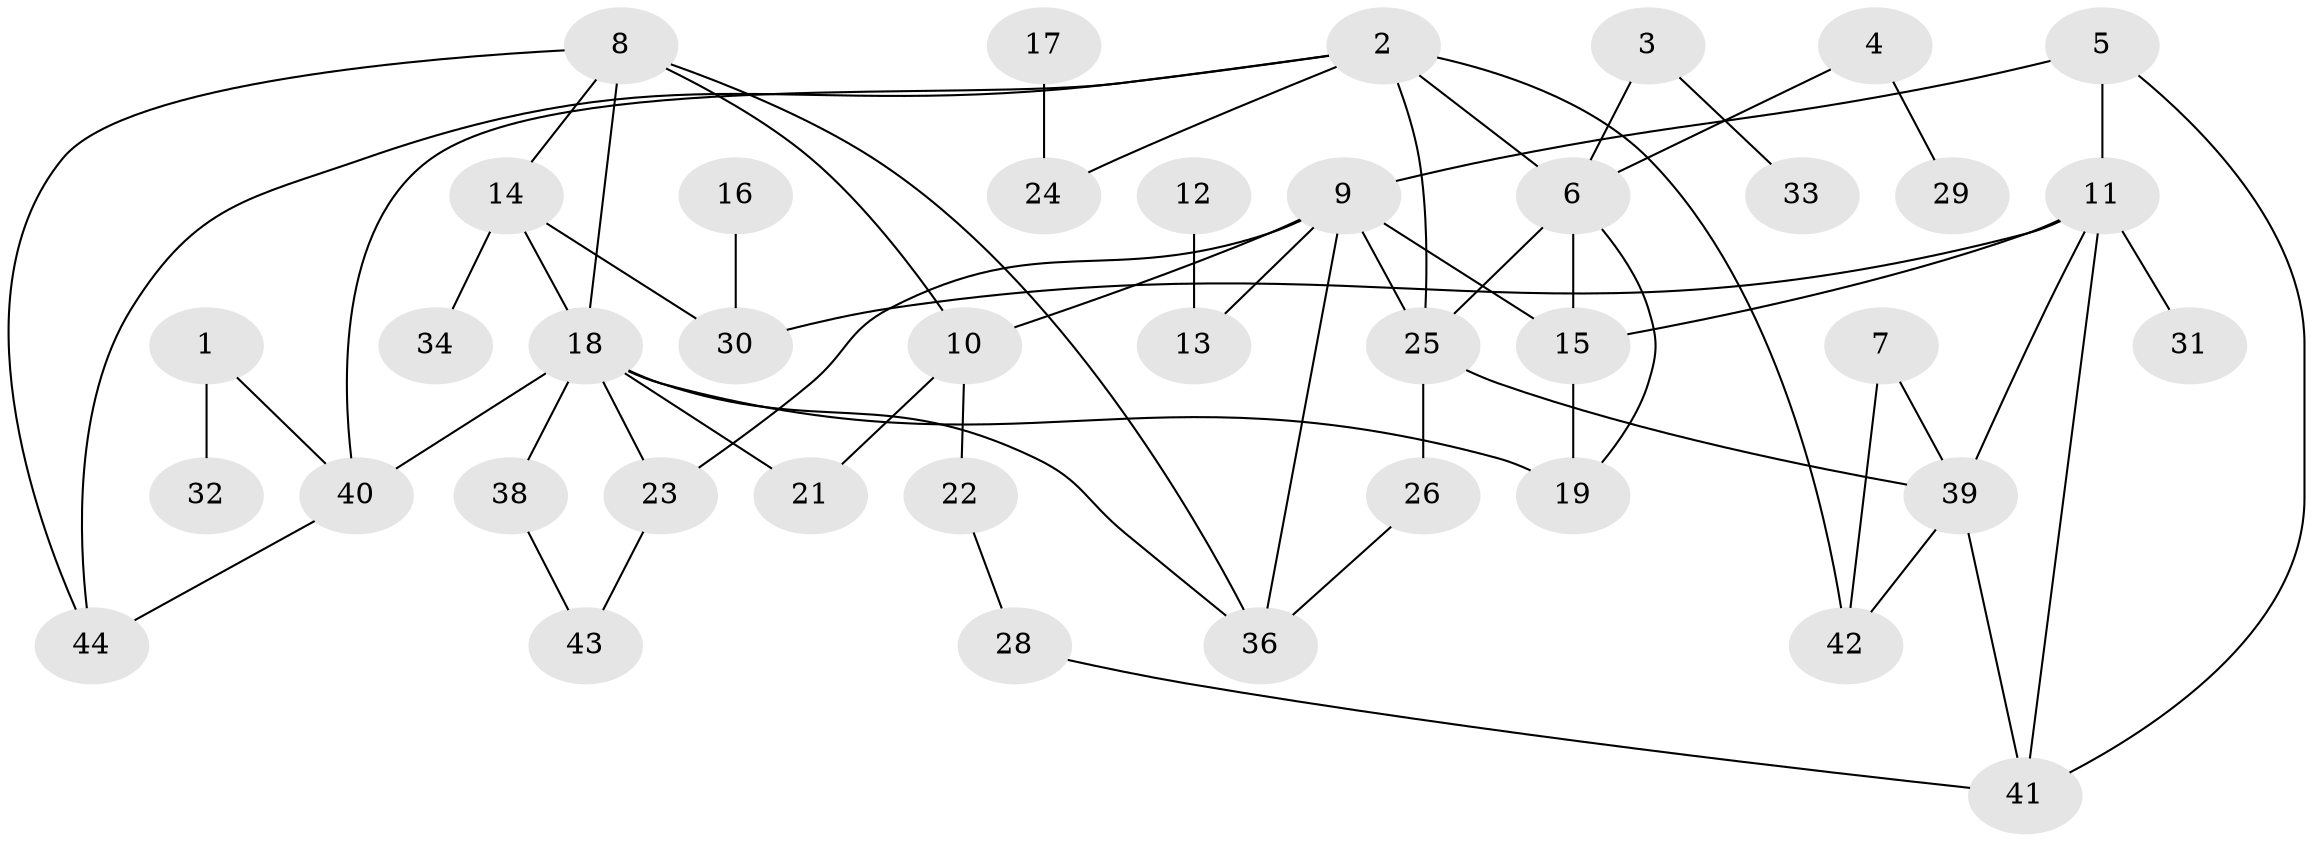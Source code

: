 // original degree distribution, {2: 0.3146067415730337, 1: 0.2247191011235955, 3: 0.16853932584269662, 4: 0.15730337078651685, 7: 0.011235955056179775, 0: 0.056179775280898875, 5: 0.06741573033707865}
// Generated by graph-tools (version 1.1) at 2025/33/03/09/25 02:33:43]
// undirected, 40 vertices, 61 edges
graph export_dot {
graph [start="1"]
  node [color=gray90,style=filled];
  1;
  2;
  3;
  4;
  5;
  6;
  7;
  8;
  9;
  10;
  11;
  12;
  13;
  14;
  15;
  16;
  17;
  18;
  19;
  21;
  22;
  23;
  24;
  25;
  26;
  28;
  29;
  30;
  31;
  32;
  33;
  34;
  36;
  38;
  39;
  40;
  41;
  42;
  43;
  44;
  1 -- 32 [weight=1.0];
  1 -- 40 [weight=1.0];
  2 -- 6 [weight=1.0];
  2 -- 24 [weight=1.0];
  2 -- 25 [weight=1.0];
  2 -- 40 [weight=1.0];
  2 -- 42 [weight=1.0];
  2 -- 44 [weight=1.0];
  3 -- 6 [weight=1.0];
  3 -- 33 [weight=1.0];
  4 -- 6 [weight=1.0];
  4 -- 29 [weight=1.0];
  5 -- 9 [weight=1.0];
  5 -- 11 [weight=1.0];
  5 -- 41 [weight=1.0];
  6 -- 15 [weight=1.0];
  6 -- 19 [weight=1.0];
  6 -- 25 [weight=1.0];
  7 -- 39 [weight=1.0];
  7 -- 42 [weight=1.0];
  8 -- 10 [weight=1.0];
  8 -- 14 [weight=1.0];
  8 -- 18 [weight=1.0];
  8 -- 36 [weight=1.0];
  8 -- 44 [weight=1.0];
  9 -- 10 [weight=1.0];
  9 -- 13 [weight=1.0];
  9 -- 15 [weight=1.0];
  9 -- 23 [weight=1.0];
  9 -- 25 [weight=1.0];
  9 -- 36 [weight=1.0];
  10 -- 21 [weight=1.0];
  10 -- 22 [weight=1.0];
  11 -- 15 [weight=1.0];
  11 -- 30 [weight=2.0];
  11 -- 31 [weight=1.0];
  11 -- 39 [weight=1.0];
  11 -- 41 [weight=1.0];
  12 -- 13 [weight=1.0];
  14 -- 18 [weight=1.0];
  14 -- 30 [weight=1.0];
  14 -- 34 [weight=1.0];
  15 -- 19 [weight=1.0];
  16 -- 30 [weight=1.0];
  17 -- 24 [weight=1.0];
  18 -- 19 [weight=1.0];
  18 -- 21 [weight=1.0];
  18 -- 23 [weight=1.0];
  18 -- 36 [weight=1.0];
  18 -- 38 [weight=1.0];
  18 -- 40 [weight=1.0];
  22 -- 28 [weight=1.0];
  23 -- 43 [weight=1.0];
  25 -- 26 [weight=1.0];
  25 -- 39 [weight=1.0];
  26 -- 36 [weight=1.0];
  28 -- 41 [weight=1.0];
  38 -- 43 [weight=1.0];
  39 -- 41 [weight=1.0];
  39 -- 42 [weight=1.0];
  40 -- 44 [weight=1.0];
}
